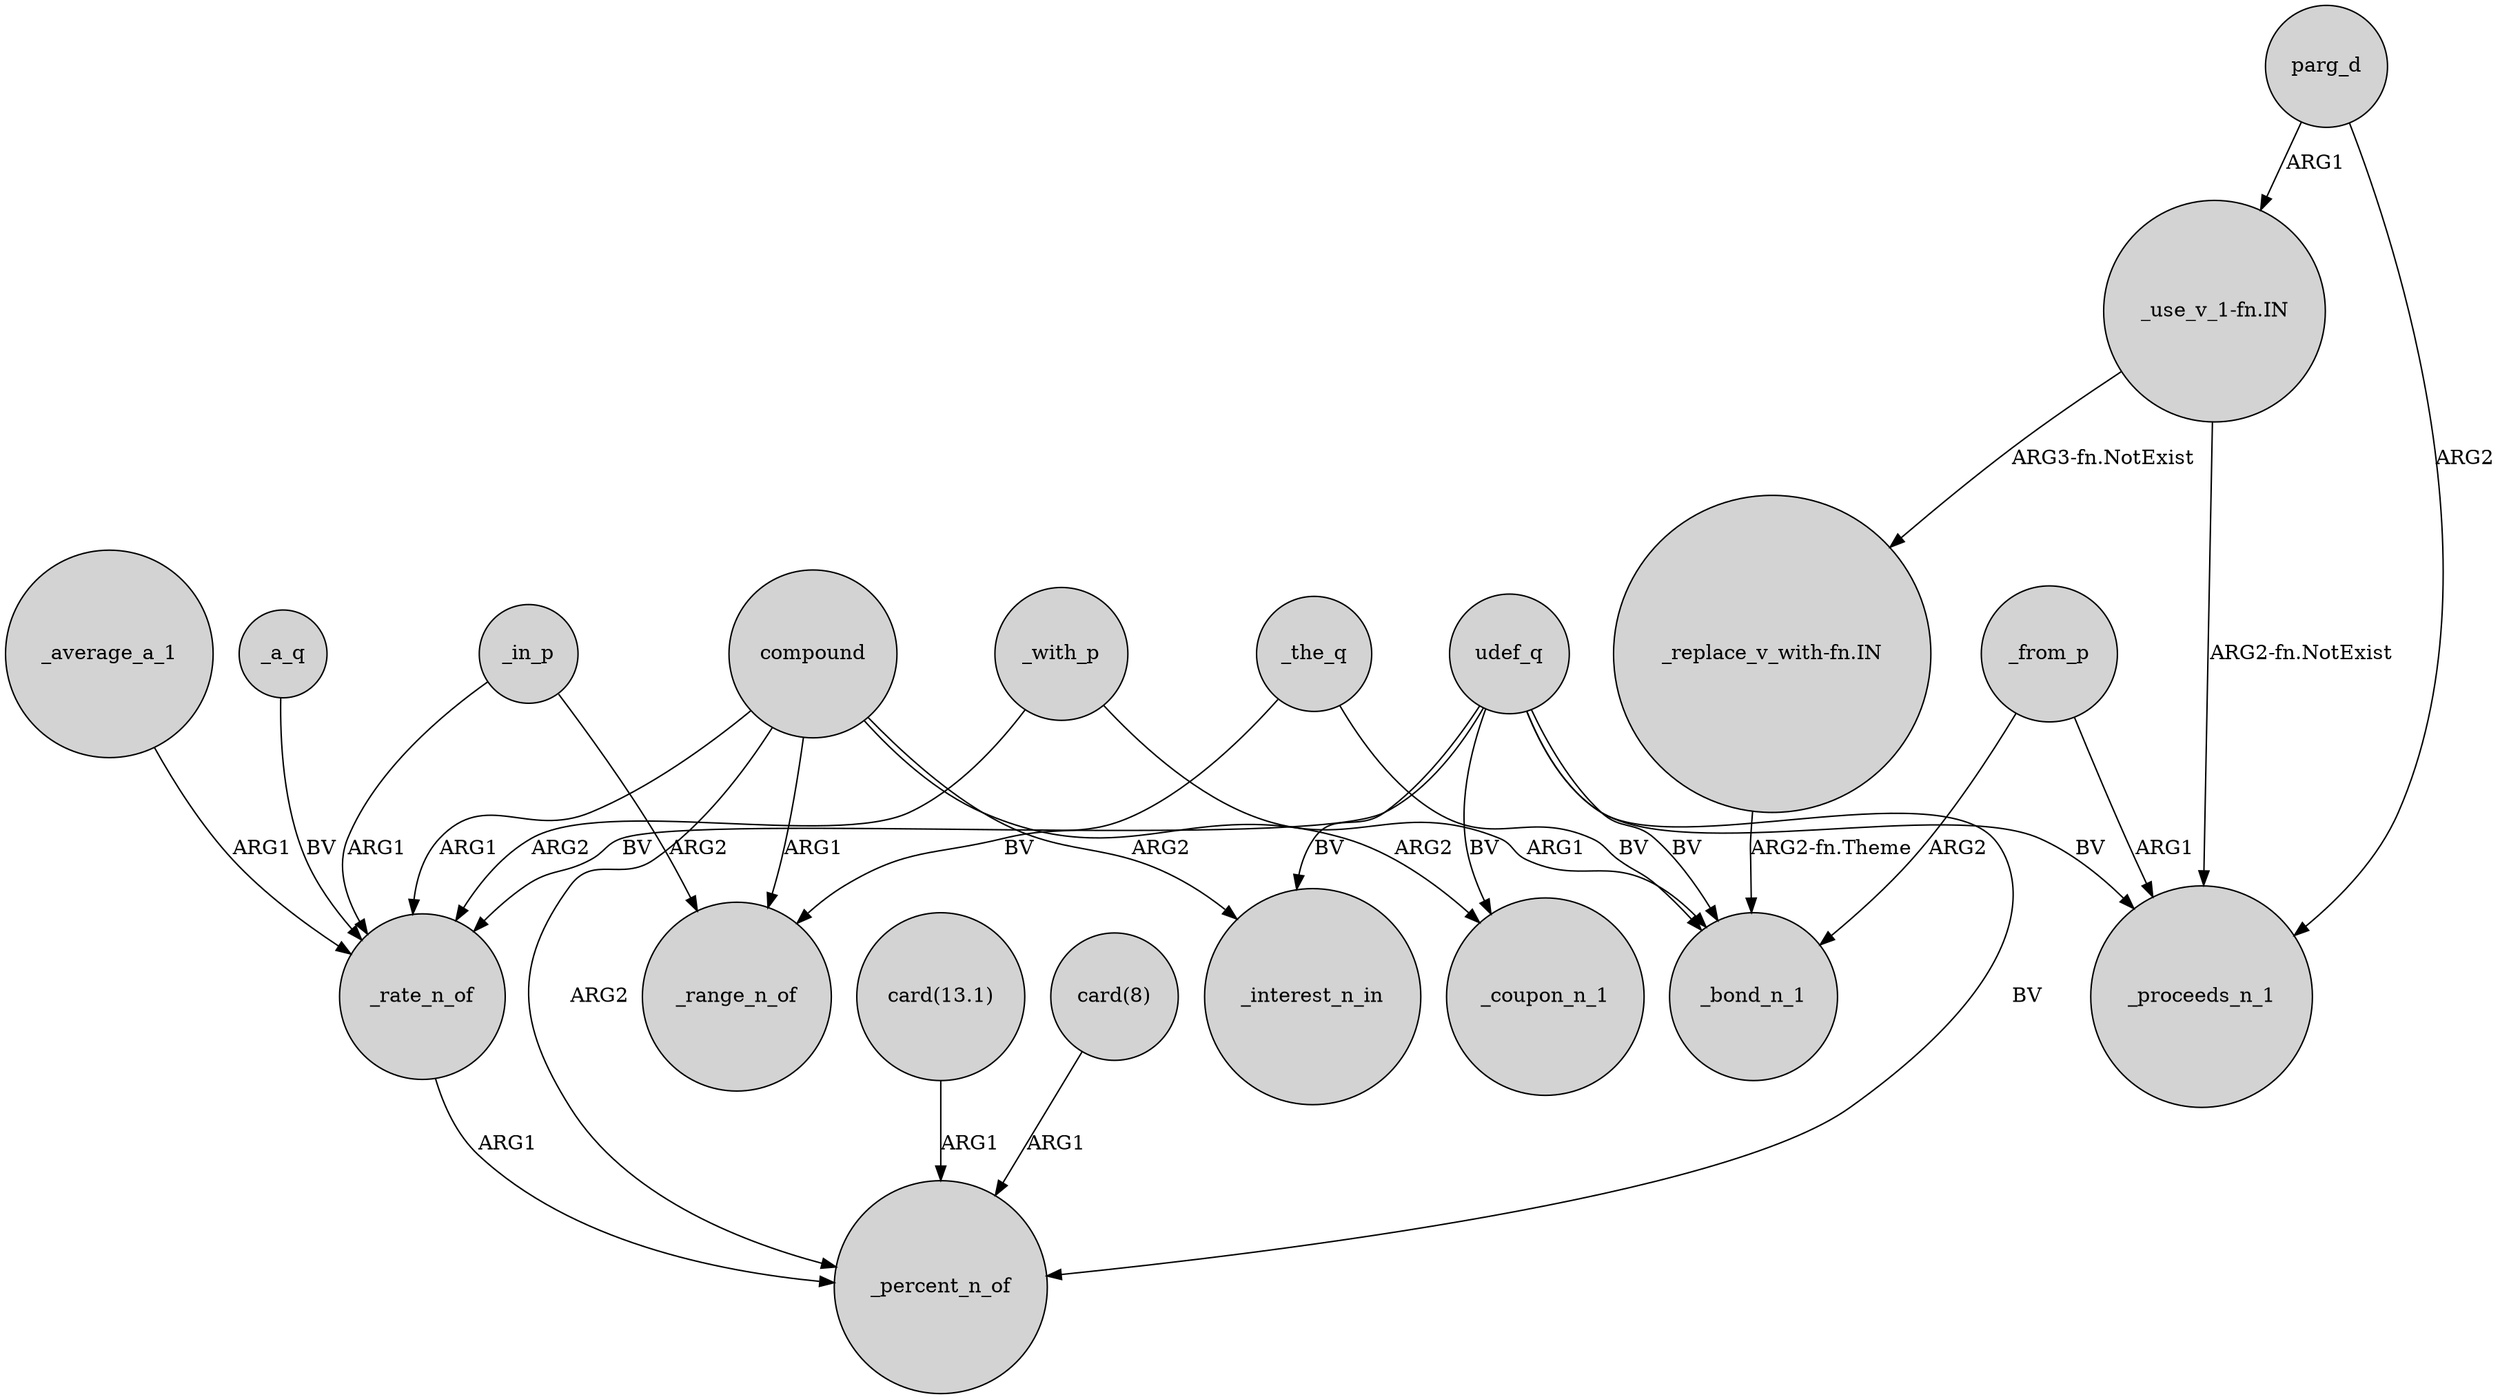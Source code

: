 digraph {
	node [shape=circle style=filled]
	_rate_n_of -> _percent_n_of [label=ARG1]
	"_use_v_1-fn.IN" -> "_replace_v_with-fn.IN" [label="ARG3-fn.NotExist"]
	compound -> _rate_n_of [label=ARG1]
	compound -> _range_n_of [label=ARG1]
	_with_p -> _bond_n_1 [label=ARG1]
	udef_q -> _rate_n_of [label=BV]
	_a_q -> _rate_n_of [label=BV]
	udef_q -> _interest_n_in [label=BV]
	_in_p -> _range_n_of [label=ARG2]
	compound -> _percent_n_of [label=ARG2]
	"_replace_v_with-fn.IN" -> _bond_n_1 [label="ARG2-fn.Theme"]
	compound -> _interest_n_in [label=ARG2]
	"_use_v_1-fn.IN" -> _proceeds_n_1 [label="ARG2-fn.NotExist"]
	"card(13.1)" -> _percent_n_of [label=ARG1]
	udef_q -> _bond_n_1 [label=BV]
	_with_p -> _rate_n_of [label=ARG2]
	parg_d -> "_use_v_1-fn.IN" [label=ARG1]
	_the_q -> _bond_n_1 [label=BV]
	_from_p -> _proceeds_n_1 [label=ARG1]
	udef_q -> _proceeds_n_1 [label=BV]
	_average_a_1 -> _rate_n_of [label=ARG1]
	compound -> _coupon_n_1 [label=ARG2]
	_in_p -> _rate_n_of [label=ARG1]
	"card(8)" -> _percent_n_of [label=ARG1]
	udef_q -> _percent_n_of [label=BV]
	_the_q -> _range_n_of [label=BV]
	parg_d -> _proceeds_n_1 [label=ARG2]
	udef_q -> _coupon_n_1 [label=BV]
	_from_p -> _bond_n_1 [label=ARG2]
}
